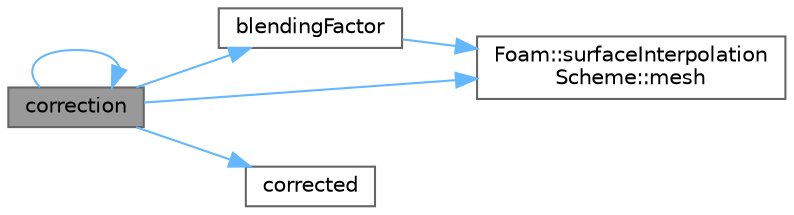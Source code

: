 digraph "correction"
{
 // LATEX_PDF_SIZE
  bgcolor="transparent";
  edge [fontname=Helvetica,fontsize=10,labelfontname=Helvetica,labelfontsize=10];
  node [fontname=Helvetica,fontsize=10,shape=box,height=0.2,width=0.4];
  rankdir="LR";
  Node1 [id="Node000001",label="correction",height=0.2,width=0.4,color="gray40", fillcolor="grey60", style="filled", fontcolor="black",tooltip=" "];
  Node1 -> Node2 [id="edge1_Node000001_Node000002",color="steelblue1",style="solid",tooltip=" "];
  Node2 [id="Node000002",label="blendingFactor",height=0.2,width=0.4,color="grey40", fillcolor="white", style="filled",URL="$classFoam_1_1localBlended.html#ae927af6b3fadd79fc8c5543245d76242",tooltip=" "];
  Node2 -> Node3 [id="edge2_Node000002_Node000003",color="steelblue1",style="solid",tooltip=" "];
  Node3 [id="Node000003",label="Foam::surfaceInterpolation\lScheme::mesh",height=0.2,width=0.4,color="grey40", fillcolor="white", style="filled",URL="$classFoam_1_1surfaceInterpolationScheme.html#aab8ef4470d7d6fd79e1cf62023ec7bc1",tooltip=" "];
  Node1 -> Node4 [id="edge3_Node000001_Node000004",color="steelblue1",style="solid",tooltip=" "];
  Node4 [id="Node000004",label="corrected",height=0.2,width=0.4,color="grey40", fillcolor="white", style="filled",URL="$classFoam_1_1localBlended.html#a09ea734bf81e6dc77b1347909d536fc1",tooltip=" "];
  Node1 -> Node1 [id="edge4_Node000001_Node000001",color="steelblue1",style="solid",tooltip=" "];
  Node1 -> Node3 [id="edge5_Node000001_Node000003",color="steelblue1",style="solid",tooltip=" "];
}
